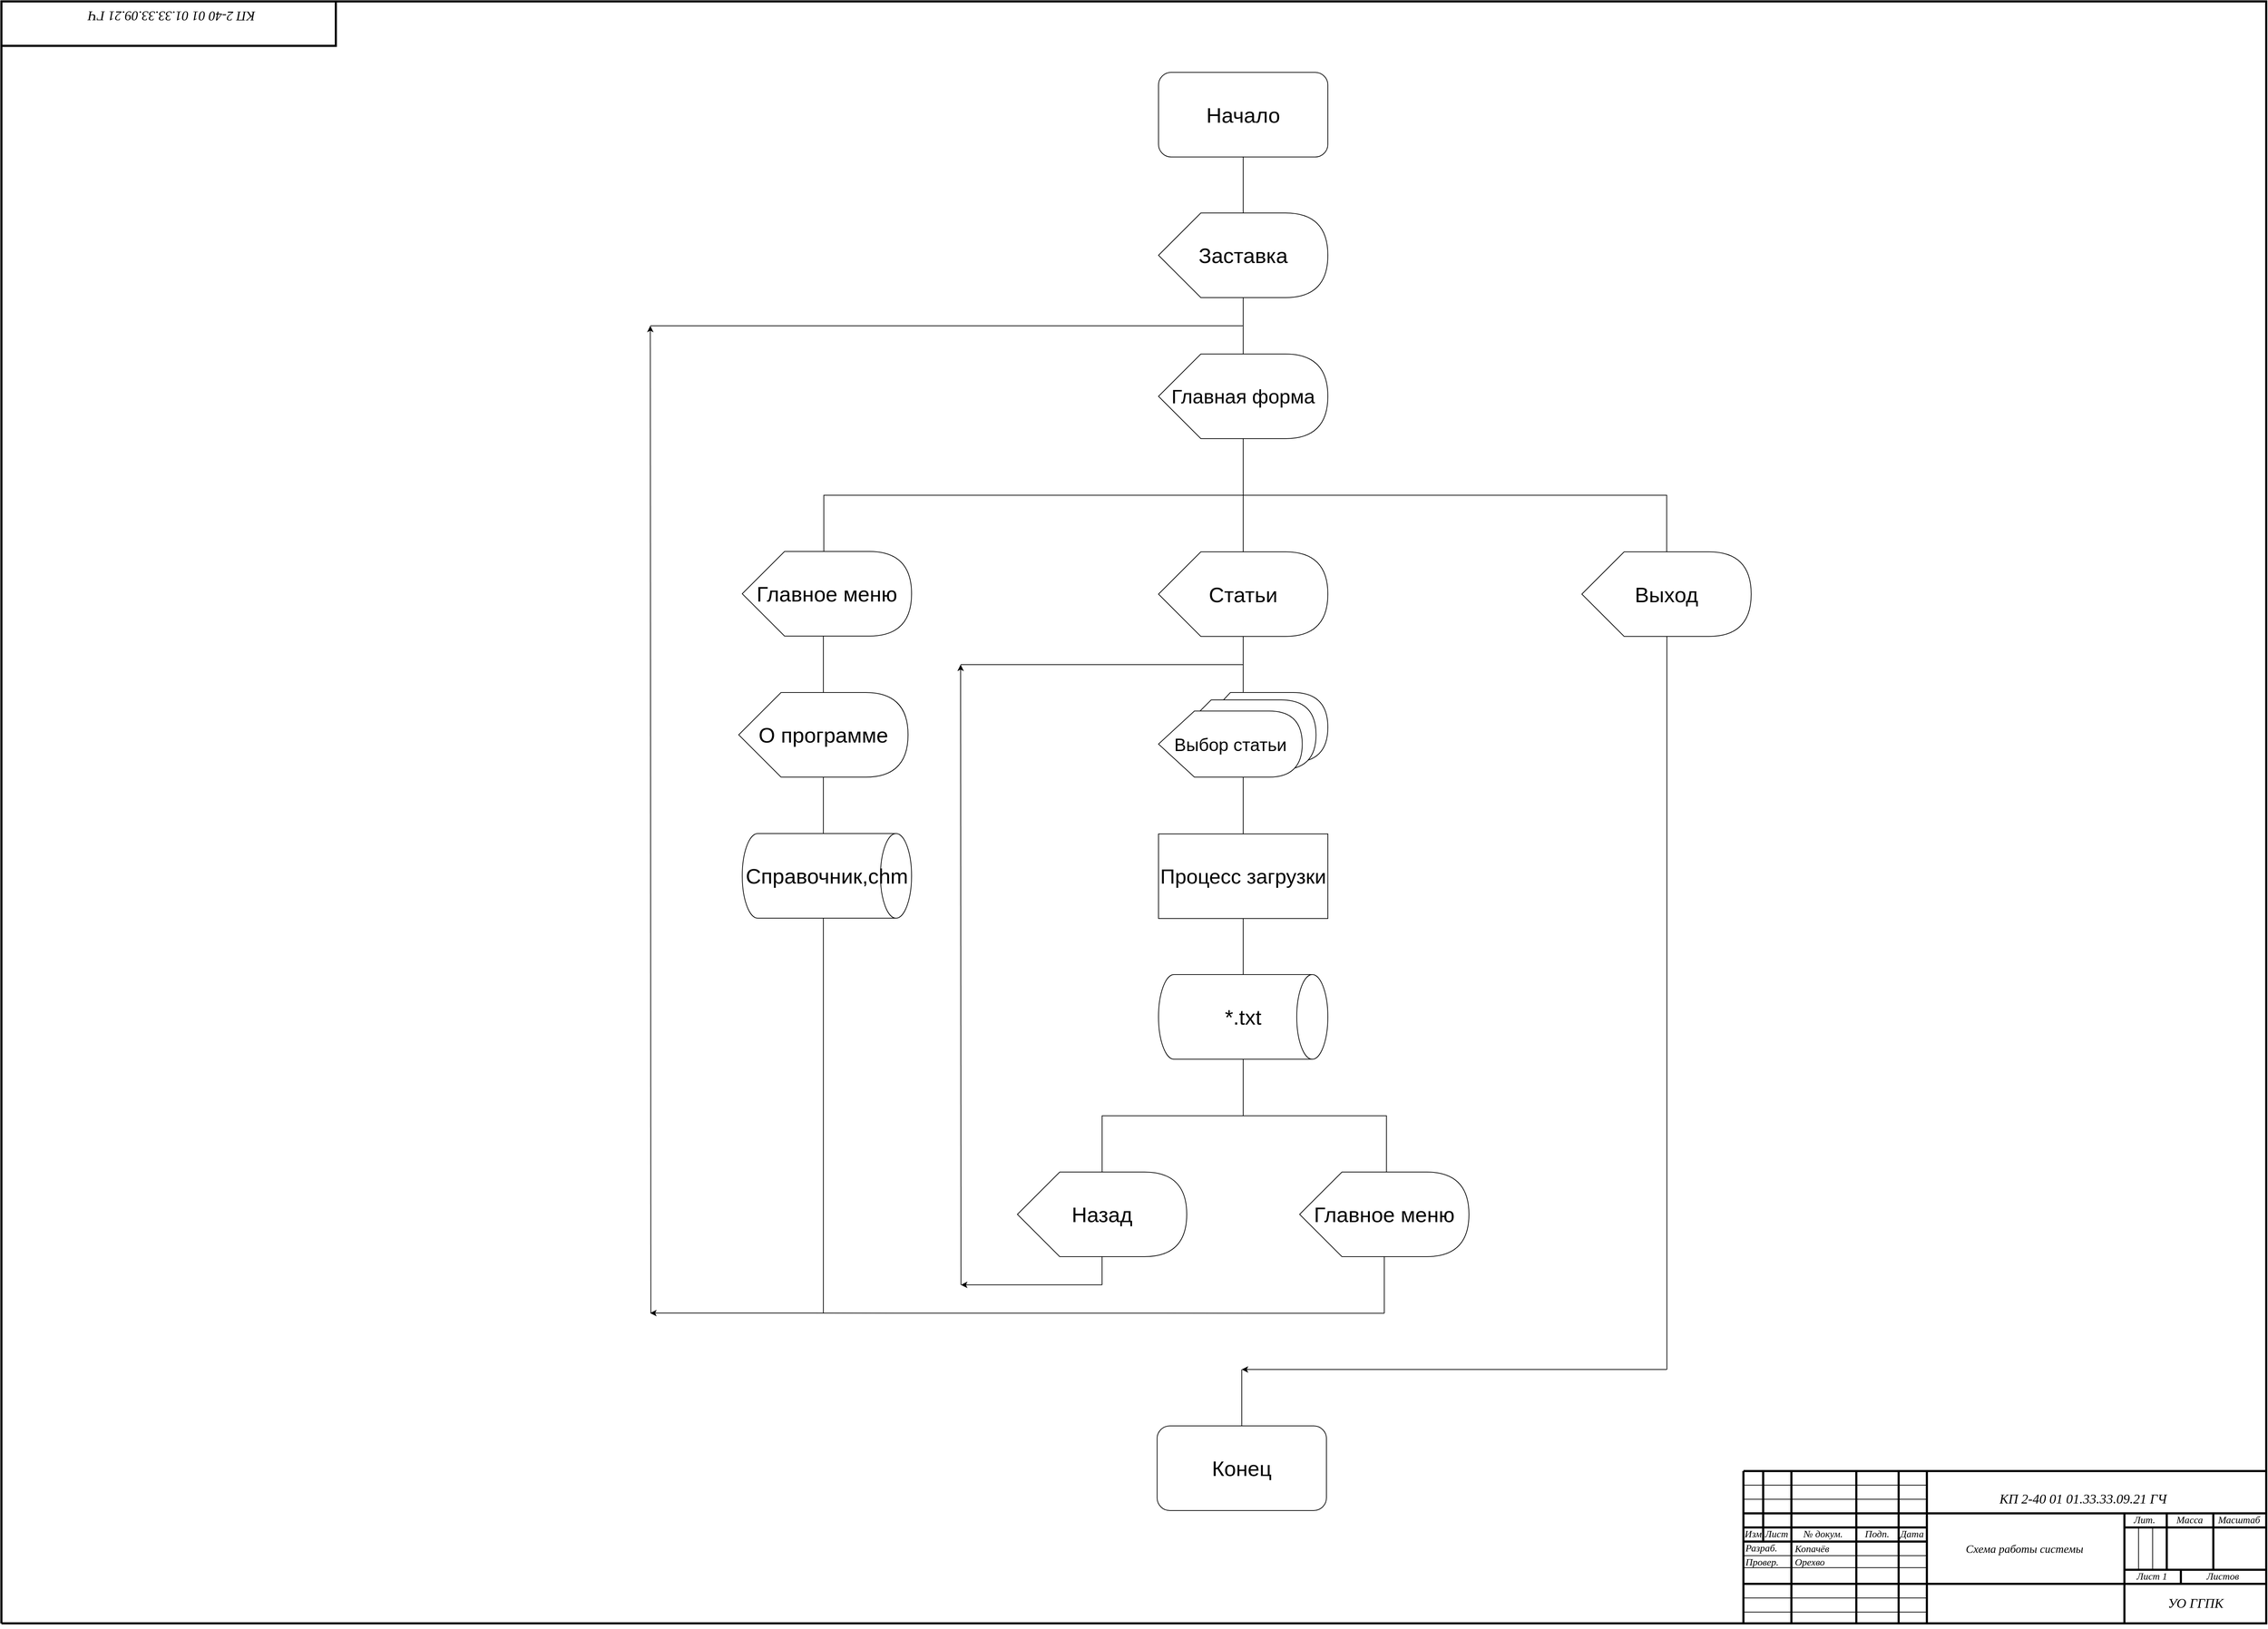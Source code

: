 <mxfile version="13.9.9" type="device"><diagram name="Страница-1" id="Страница-1"><mxGraphModel dx="852" dy="504" grid="1" gridSize="10" guides="1" tooltips="1" connect="1" arrows="1" fold="1" page="1" pageScale="1" pageWidth="3300" pageHeight="2339" background="none" math="0" shadow="0"><root><mxCell id="0"/><mxCell id="1" value="Блок-схема" parent="0"/><mxCell id="UHksRVY5pldGZkCv7ejv-3" value="" style="verticalAlign=middle;align=center;vsdxID=1;fillColor=none;gradientColor=none;shape=stencil(nZBLDoAgDERP0z3SIyjew0SURgSD+Lu9kMZoXLhwN9O+tukAlrNpJg1SzDH4QW/URgNYgZTkjA4UkwJUgGXng+6DX1zLfmoymdXo17xh5zmRJ6Q42BWCfc2oJfdAr+Yv+AP9Cb7OJ3H/2JG1HNGz/84klThPVCc=);strokeColor=#000000;strokeWidth=3;labelBackgroundColor=none;rounded=0;html=1;whiteSpace=wrap;" parent="1" vertex="1"><mxGeometry x="80" y="20" width="3210" height="2300" as="geometry"/></mxCell><mxCell id="TdALZKJayxv5P9n3ruld-254" style="vsdxID=81;edgeStyle=none;startArrow=none;endArrow=none;startSize=5;endSize=5;strokeColor=#000000;spacingTop=0;spacingBottom=0;spacingLeft=0;spacingRight=0;verticalAlign=middle;html=1;labelBackgroundColor=#ffffff;rounded=1;exitX=0.52;exitY=0;exitDx=0;exitDy=0;exitPerimeter=0;entryX=0.575;entryY=1;entryDx=0;entryDy=0;entryPerimeter=0;" parent="1" edge="1"><mxGeometry relative="1" as="geometry"><mxPoint x="-1" y="116" as="offset"/><Array as="points"/><mxPoint x="2551" y="1130" as="targetPoint"/></mxGeometry></mxCell><mxCell id="nMXjOoy7clYa7q8E7ANl-148" style="vsdxID=47;fillColor=none;gradientColor=none;shape=stencil(nZBLDoAgDERP0z3SIyjew0SURgSD+Lu9kMZoXLhwN9O+tukAlrNpJg1SzDH4QW/URgNYgZTkjA4UkwJUgGXng+6DX1zLfmoymdXo17xh5zmRJ6Q42BWCfc2oJfdAr+Yv+AP9Cb7OJ3H/2JG1HNGz/84klThPVCc=);strokeColor=none;labelBackgroundColor=none;rounded=0;html=1;whiteSpace=wrap;" parent="1" vertex="1"><mxGeometry x="80" y="20" width="482.6" height="63" as="geometry"/></mxCell><mxCell id="nMXjOoy7clYa7q8E7ANl-150" value="" style="verticalAlign=middle;align=center;vsdxID=42;fillColor=none;gradientColor=none;shape=stencil(nZBLDoAgDERP0z3SIyjew0SURgSD+Lu9kMZoXLhwN9O+tukAlrNpJg1SzDH4QW/URgNYgZTkjA4UkwJUgGXng+6DX1zLfmoymdXo17xh5zmRJ6Q42BWCfc2oJfdAr+Yv+AP9Cb7OJ3H/2JG1HNGz/84klThPVCc=);strokeColor=#000000;strokeWidth=3;spacingTop=-1;spacingBottom=-1;spacingLeft=-1;spacingRight=-1;labelBackgroundColor=none;rounded=0;html=1;whiteSpace=wrap;" parent="nMXjOoy7clYa7q8E7ANl-148" vertex="1"><mxGeometry width="474" height="63" as="geometry"/></mxCell><mxCell id="nMXjOoy7clYa7q8E7ANl-149" value="&lt;p style=&quot;margin-left: 0 ; margin-right: 0 ; margin-top: 17px ; margin-bottom: 0px ; text-indent: 0 ; direction: ltr&quot;&gt;&lt;font style=&quot;font-size: 19px ; font-family: &amp;#34;isocpeur&amp;#34; ; color: #000000 ; direction: ltr ; letter-spacing: 0px ; line-height: 120% ; opacity: 1&quot;&gt;&lt;i&gt;КП 2-40 01 01&lt;/i&gt;&lt;/font&gt;&lt;font style=&quot;font-size: 19px ; font-family: &amp;#34;isocpeur&amp;#34; ; color: #000000 ; direction: ltr ; letter-spacing: 0px ; line-height: 120% ; opacity: 1&quot;&gt;&lt;i&gt;.33&lt;/i&gt;&lt;/font&gt;&lt;font style=&quot;font-size: 19px ; font-family: &amp;#34;isocpeur&amp;#34; ; color: #000000 ; direction: ltr ; letter-spacing: 0px ; line-height: 120% ; opacity: 1&quot;&gt;&lt;i&gt;.33&lt;/i&gt;&lt;/font&gt;&lt;font style=&quot;font-size: 19px ; font-family: &amp;#34;isocpeur&amp;#34; ; color: #000000 ; direction: ltr ; letter-spacing: 0px ; line-height: 120% ; opacity: 1&quot;&gt;&lt;i&gt;.&lt;/i&gt;&lt;/font&gt;&lt;font style=&quot;font-size: 19px ; font-family: &amp;#34;isocpeur&amp;#34; ; color: #000000 ; direction: ltr ; letter-spacing: 0px ; line-height: 120% ; opacity: 1&quot;&gt;&lt;i&gt;09&lt;/i&gt;&lt;/font&gt;&lt;font style=&quot;font-size: 19px ; font-family: &amp;#34;isocpeur&amp;#34; ; direction: ltr ; letter-spacing: 0px ; line-height: 120% ; opacity: 1&quot;&gt;&lt;i&gt;.21&lt;/i&gt;&lt;/font&gt;&lt;font style=&quot;font-size: 19px ; font-family: &amp;#34;isocpeur&amp;#34; ; direction: ltr ; letter-spacing: 0px ; line-height: 120% ; opacity: 1&quot;&gt;&lt;i&gt; ГЧ&lt;/i&gt;&lt;/font&gt;&lt;/p&gt;" style="text;vsdxID=47;fillColor=none;gradientColor=none;strokeColor=none;labelBackgroundColor=none;rounded=0;html=1;whiteSpace=wrap;verticalAlign=middle;align=center;rotation=180.09;;html=1;" parent="nMXjOoy7clYa7q8E7ANl-148" vertex="1"><mxGeometry y="-0.32" width="482.6" height="60" as="geometry"/></mxCell><mxCell id="nMXjOoy7clYa7q8E7ANl-151" style="vsdxID=2;edgeStyle=none;startArrow=none;endArrow=none;startSize=5;endSize=5;strokeWidth=3;strokeColor=#000000;spacingTop=0;spacingBottom=0;spacingLeft=0;spacingRight=0;verticalAlign=middle;html=1;labelBackgroundColor=none;rounded=0;" parent="1" edge="1"><mxGeometry relative="1" as="geometry"><Array as="points"/><mxPoint x="2549" y="2320" as="sourcePoint"/><mxPoint x="2549" y="2104" as="targetPoint"/></mxGeometry></mxCell><mxCell id="nMXjOoy7clYa7q8E7ANl-152" style="vsdxID=3;edgeStyle=none;startArrow=none;endArrow=none;startSize=5;endSize=5;strokeWidth=3;strokeColor=#000000;spacingTop=0;spacingBottom=0;spacingLeft=0;spacingRight=0;verticalAlign=middle;html=1;labelBackgroundColor=none;rounded=0;" parent="1" edge="1"><mxGeometry relative="1" as="geometry"><mxPoint as="offset"/><Array as="points"/><mxPoint x="2549" y="2104" as="sourcePoint"/><mxPoint x="3289" y="2104" as="targetPoint"/></mxGeometry></mxCell><mxCell id="nMXjOoy7clYa7q8E7ANl-153" style="vsdxID=4;edgeStyle=none;startArrow=none;endArrow=none;startSize=5;endSize=5;strokeWidth=3;strokeColor=#000000;spacingTop=0;spacingBottom=0;spacingLeft=0;spacingRight=0;verticalAlign=middle;html=1;labelBackgroundColor=none;rounded=0;" parent="1" edge="1"><mxGeometry relative="1" as="geometry"><mxPoint as="offset"/><Array as="points"/><mxPoint x="2549" y="2164" as="sourcePoint"/><mxPoint x="3289" y="2164" as="targetPoint"/></mxGeometry></mxCell><mxCell id="nMXjOoy7clYa7q8E7ANl-154" value="" style="vsdxID=5;edgeStyle=none;startArrow=none;endArrow=none;startSize=5;endSize=5;strokeWidth=3;strokeColor=#000000;spacingTop=0;spacingBottom=0;spacingLeft=0;spacingRight=0;verticalAlign=middle;html=1;labelBackgroundColor=none;rounded=0;align=center;" parent="1" edge="1"><mxGeometry relative="1" as="geometry"><mxPoint as="offset"/><Array as="points"/><mxPoint x="2549" y="2264" as="sourcePoint"/><mxPoint x="3289" y="2264" as="targetPoint"/></mxGeometry></mxCell><mxCell id="nMXjOoy7clYa7q8E7ANl-155" style="vsdxID=6;edgeStyle=none;startArrow=none;endArrow=none;startSize=5;endSize=5;strokeWidth=3;strokeColor=#000000;spacingTop=0;spacingBottom=0;spacingLeft=0;spacingRight=0;verticalAlign=middle;html=1;labelBackgroundColor=none;rounded=0;" parent="1" edge="1"><mxGeometry relative="1" as="geometry"><Array as="points"/><mxPoint x="2617" y="2320" as="sourcePoint"/><mxPoint x="2617" y="2104" as="targetPoint"/></mxGeometry></mxCell><mxCell id="nMXjOoy7clYa7q8E7ANl-156" style="vsdxID=7;edgeStyle=none;startArrow=none;endArrow=none;startSize=5;endSize=5;strokeWidth=3;strokeColor=#000000;spacingTop=0;spacingBottom=0;spacingLeft=0;spacingRight=0;verticalAlign=middle;html=1;labelBackgroundColor=none;rounded=0;" parent="1" edge="1"><mxGeometry relative="1" as="geometry"><Array as="points"/><mxPoint x="2709" y="2320" as="sourcePoint"/><mxPoint x="2709" y="2104" as="targetPoint"/></mxGeometry></mxCell><mxCell id="nMXjOoy7clYa7q8E7ANl-157" style="vsdxID=8;edgeStyle=none;startArrow=none;endArrow=none;startSize=5;endSize=5;strokeWidth=3;strokeColor=#000000;spacingTop=0;spacingBottom=0;spacingLeft=0;spacingRight=0;verticalAlign=middle;html=1;labelBackgroundColor=none;rounded=0;" parent="1" edge="1"><mxGeometry relative="1" as="geometry"><Array as="points"/><mxPoint x="2769" y="2320" as="sourcePoint"/><mxPoint x="2769" y="2104" as="targetPoint"/></mxGeometry></mxCell><mxCell id="nMXjOoy7clYa7q8E7ANl-158" style="vsdxID=9;edgeStyle=none;startArrow=none;endArrow=none;startSize=5;endSize=5;strokeWidth=3;strokeColor=#000000;spacingTop=0;spacingBottom=0;spacingLeft=0;spacingRight=0;verticalAlign=middle;html=1;labelBackgroundColor=none;rounded=0;" parent="1" edge="1"><mxGeometry relative="1" as="geometry"><Array as="points"/><mxPoint x="2809" y="2320" as="sourcePoint"/><mxPoint x="2809" y="2104" as="targetPoint"/></mxGeometry></mxCell><mxCell id="nMXjOoy7clYa7q8E7ANl-159" style="vsdxID=10;edgeStyle=none;startArrow=none;endArrow=none;startSize=5;endSize=5;strokeWidth=3;strokeColor=#000000;spacingTop=0;spacingBottom=0;spacingLeft=0;spacingRight=0;verticalAlign=middle;html=1;labelBackgroundColor=none;rounded=0;" parent="1" edge="1"><mxGeometry relative="1" as="geometry"><Array as="points"/><mxPoint x="3089" y="2320" as="sourcePoint"/><mxPoint x="3089" y="2164" as="targetPoint"/></mxGeometry></mxCell><mxCell id="nMXjOoy7clYa7q8E7ANl-160" style="vsdxID=11;edgeStyle=none;startArrow=none;endArrow=none;startSize=5;endSize=5;strokeColor=#000000;spacingTop=0;spacingBottom=0;spacingLeft=0;spacingRight=0;verticalAlign=middle;html=1;labelBackgroundColor=none;rounded=0;" parent="1" edge="1"><mxGeometry relative="1" as="geometry"><Array as="points"/><mxPoint x="2549" y="2304" as="sourcePoint"/><mxPoint x="2809" y="2304" as="targetPoint"/></mxGeometry></mxCell><mxCell id="nMXjOoy7clYa7q8E7ANl-161" style="vsdxID=12;edgeStyle=none;startArrow=none;endArrow=none;startSize=5;endSize=5;strokeColor=#000000;spacingTop=0;spacingBottom=0;spacingLeft=0;spacingRight=0;verticalAlign=middle;html=1;labelBackgroundColor=none;rounded=0;" parent="1" edge="1"><mxGeometry relative="1" as="geometry"><Array as="points"/><mxPoint x="2549" y="2284" as="sourcePoint"/><mxPoint x="2809" y="2284" as="targetPoint"/></mxGeometry></mxCell><mxCell id="nMXjOoy7clYa7q8E7ANl-162" style="vsdxID=13;edgeStyle=none;startArrow=none;endArrow=none;startSize=5;endSize=5;strokeColor=#000000;spacingTop=0;spacingBottom=0;spacingLeft=0;spacingRight=0;verticalAlign=middle;html=1;labelBackgroundColor=none;rounded=0;entryX=-0.001;entryY=0.789;entryDx=0;entryDy=0;entryPerimeter=0;" parent="1" target="nMXjOoy7clYa7q8E7ANl-197" edge="1"><mxGeometry relative="1" as="geometry"><Array as="points"/><mxPoint x="2550" y="2241" as="sourcePoint"/><mxPoint x="2814" y="2242" as="targetPoint"/></mxGeometry></mxCell><mxCell id="nMXjOoy7clYa7q8E7ANl-163" style="vsdxID=14;edgeStyle=none;startArrow=none;endArrow=none;startSize=5;endSize=5;strokeColor=#000000;spacingTop=0;spacingBottom=0;spacingLeft=0;spacingRight=0;verticalAlign=middle;html=1;labelBackgroundColor=none;rounded=0;" parent="1" edge="1"><mxGeometry relative="1" as="geometry"><Array as="points"/><mxPoint x="2549" y="2224" as="sourcePoint"/><mxPoint x="2809" y="2224" as="targetPoint"/></mxGeometry></mxCell><mxCell id="nMXjOoy7clYa7q8E7ANl-164" style="vsdxID=15;edgeStyle=none;startArrow=none;endArrow=none;startSize=5;endSize=5;strokeWidth=3;strokeColor=#000000;spacingTop=0;spacingBottom=0;spacingLeft=0;spacingRight=0;verticalAlign=middle;html=1;labelBackgroundColor=none;rounded=0;" parent="1" edge="1"><mxGeometry relative="1" as="geometry"><Array as="points"/><mxPoint x="2549" y="2204" as="sourcePoint"/><mxPoint x="2809" y="2204" as="targetPoint"/></mxGeometry></mxCell><mxCell id="nMXjOoy7clYa7q8E7ANl-165" style="vsdxID=16;edgeStyle=none;startArrow=none;endArrow=none;startSize=5;endSize=5;strokeWidth=3;strokeColor=#000000;spacingTop=0;spacingBottom=0;spacingLeft=0;spacingRight=0;verticalAlign=middle;html=1;labelBackgroundColor=none;rounded=0;" parent="1" edge="1"><mxGeometry relative="1" as="geometry"><Array as="points"/><mxPoint x="2549" y="2184" as="sourcePoint"/><mxPoint x="2809" y="2184" as="targetPoint"/></mxGeometry></mxCell><mxCell id="nMXjOoy7clYa7q8E7ANl-166" style="vsdxID=17;edgeStyle=none;startArrow=none;endArrow=none;startSize=5;endSize=5;strokeColor=#000000;spacingTop=0;spacingBottom=0;spacingLeft=0;spacingRight=0;verticalAlign=middle;html=1;labelBackgroundColor=none;rounded=0;" parent="1" edge="1"><mxGeometry relative="1" as="geometry"><Array as="points"/><mxPoint x="2549" y="2144" as="sourcePoint"/><mxPoint x="2809" y="2144" as="targetPoint"/></mxGeometry></mxCell><mxCell id="nMXjOoy7clYa7q8E7ANl-167" style="vsdxID=18;edgeStyle=none;startArrow=none;endArrow=none;startSize=5;endSize=5;strokeColor=#000000;spacingTop=0;spacingBottom=0;spacingLeft=0;spacingRight=0;verticalAlign=middle;html=1;labelBackgroundColor=none;rounded=0;" parent="1" edge="1"><mxGeometry relative="1" as="geometry"><Array as="points"/><mxPoint x="2549" y="2124" as="sourcePoint"/><mxPoint x="2809" y="2124" as="targetPoint"/></mxGeometry></mxCell><mxCell id="nMXjOoy7clYa7q8E7ANl-168" style="vsdxID=19;edgeStyle=none;startArrow=none;endArrow=none;startSize=5;endSize=5;strokeWidth=3;strokeColor=#000000;spacingTop=0;spacingBottom=0;spacingLeft=0;spacingRight=0;verticalAlign=middle;html=1;labelBackgroundColor=none;rounded=0;" parent="1" edge="1"><mxGeometry relative="1" as="geometry"><Array as="points"/><mxPoint x="2577" y="2104" as="sourcePoint"/><mxPoint x="2577" y="2204" as="targetPoint"/></mxGeometry></mxCell><mxCell id="nMXjOoy7clYa7q8E7ANl-169" style="vsdxID=20;edgeStyle=none;startArrow=none;endArrow=none;startSize=5;endSize=5;strokeWidth=3;strokeColor=#000000;spacingTop=0;spacingBottom=0;spacingLeft=0;spacingRight=0;verticalAlign=middle;html=1;labelBackgroundColor=none;rounded=0;" parent="1" edge="1"><mxGeometry relative="1" as="geometry"><mxPoint as="offset"/><Array as="points"/><mxPoint x="3089" y="2244" as="sourcePoint"/><mxPoint x="3289" y="2244" as="targetPoint"/></mxGeometry></mxCell><mxCell id="nMXjOoy7clYa7q8E7ANl-170" style="vsdxID=21;edgeStyle=none;startArrow=none;endArrow=none;startSize=5;endSize=5;strokeWidth=3;strokeColor=#000000;spacingTop=0;spacingBottom=0;spacingLeft=0;spacingRight=0;verticalAlign=middle;html=1;labelBackgroundColor=none;rounded=0;" parent="1" edge="1"><mxGeometry relative="1" as="geometry"><mxPoint as="offset"/><Array as="points"/><mxPoint x="3089" y="2184" as="sourcePoint"/><mxPoint x="3289" y="2184" as="targetPoint"/></mxGeometry></mxCell><mxCell id="nMXjOoy7clYa7q8E7ANl-171" style="vsdxID=22;edgeStyle=none;startArrow=none;endArrow=none;startSize=5;endSize=5;strokeColor=#000000;spacingTop=0;spacingBottom=0;spacingLeft=0;spacingRight=0;verticalAlign=middle;html=1;labelBackgroundColor=none;rounded=0;" parent="1" edge="1"><mxGeometry relative="1" as="geometry"><Array as="points"/><mxPoint x="3109" y="2184" as="sourcePoint"/><mxPoint x="3109" y="2244" as="targetPoint"/></mxGeometry></mxCell><mxCell id="nMXjOoy7clYa7q8E7ANl-172" style="vsdxID=23;edgeStyle=none;startArrow=none;endArrow=none;startSize=5;endSize=5;strokeColor=#000000;spacingTop=0;spacingBottom=0;spacingLeft=0;spacingRight=0;verticalAlign=middle;html=1;labelBackgroundColor=none;rounded=0;" parent="1" edge="1"><mxGeometry relative="1" as="geometry"><Array as="points"/><mxPoint x="3129" y="2184" as="sourcePoint"/><mxPoint x="3129" y="2244" as="targetPoint"/></mxGeometry></mxCell><mxCell id="nMXjOoy7clYa7q8E7ANl-173" style="vsdxID=24;edgeStyle=none;startArrow=none;endArrow=none;startSize=5;endSize=5;strokeWidth=3;strokeColor=#000000;spacingTop=0;spacingBottom=0;spacingLeft=0;spacingRight=0;verticalAlign=middle;html=1;labelBackgroundColor=none;rounded=0;" parent="1" edge="1"><mxGeometry relative="1" as="geometry"><Array as="points"/><mxPoint x="3149" y="2164" as="sourcePoint"/><mxPoint x="3149" y="2244" as="targetPoint"/></mxGeometry></mxCell><mxCell id="nMXjOoy7clYa7q8E7ANl-174" style="vsdxID=25;edgeStyle=none;startArrow=none;endArrow=none;startSize=5;endSize=5;strokeWidth=3;strokeColor=#000000;spacingTop=0;spacingBottom=0;spacingLeft=0;spacingRight=0;verticalAlign=middle;html=1;labelBackgroundColor=none;rounded=0;" parent="1" edge="1"><mxGeometry relative="1" as="geometry"><Array as="points"/><mxPoint x="3215" y="2164" as="sourcePoint"/><mxPoint x="3215" y="2244" as="targetPoint"/></mxGeometry></mxCell><mxCell id="nMXjOoy7clYa7q8E7ANl-175" style="vsdxID=26;edgeStyle=none;startArrow=none;endArrow=none;startSize=5;endSize=5;strokeWidth=3;strokeColor=#000000;spacingTop=0;spacingBottom=0;spacingLeft=0;spacingRight=0;verticalAlign=middle;html=1;labelBackgroundColor=none;rounded=0;" parent="1" edge="1"><mxGeometry relative="1" as="geometry"><Array as="points"/><mxPoint x="3169" y="2244" as="sourcePoint"/><mxPoint x="3169" y="2264" as="targetPoint"/></mxGeometry></mxCell><mxCell id="nMXjOoy7clYa7q8E7ANl-176" value="&lt;p style=&quot;margin-left: 0 ; margin-right: 0 ; margin-top: 0px ; margin-bottom: 0px ; text-indent: 0 ; direction: ltr&quot;&gt;&lt;font style=&quot;font-size: 14px ; font-family: &amp;#34;isocpeur&amp;#34; ; color: #000000 ; direction: ltr ; letter-spacing: 0px ; line-height: 120% ; opacity: 1&quot;&gt;&lt;i&gt;&lt;br&gt;&lt;/i&gt;&lt;/font&gt;&lt;/p&gt;" style="verticalAlign=middle;align=left;vsdxID=27;fillColor=none;gradientColor=none;strokeColor=none;labelBackgroundColor=none;rounded=0;html=1;whiteSpace=wrap;" parent="1" vertex="1"><mxGeometry x="2546" y="2285" width="79" height="19" as="geometry"/></mxCell><mxCell id="nMXjOoy7clYa7q8E7ANl-177" value="&lt;p style=&quot;margin-left: 0 ; margin-right: 0 ; margin-top: 0px ; margin-bottom: 0px ; text-indent: 0 ; direction: ltr&quot;&gt;&lt;font style=&quot;font-size: 14px ; font-family: &amp;#34;isocpeur&amp;#34; ; color: #000000 ; direction: ltr ; letter-spacing: 0px ; line-height: 120% ; opacity: 1&quot;&gt;&lt;i&gt;&lt;br&gt;&lt;/i&gt;&lt;/font&gt;&lt;/p&gt;" style="verticalAlign=middle;align=left;vsdxID=28;fillColor=none;gradientColor=none;strokeColor=none;labelBackgroundColor=none;rounded=0;html=1;whiteSpace=wrap;" parent="1" vertex="1"><mxGeometry x="2546" y="2304" width="65" height="19" as="geometry"/></mxCell><mxCell id="nMXjOoy7clYa7q8E7ANl-178" value="&lt;p style=&quot;margin-left: 0 ; margin-right: 0 ; margin-top: 0px ; margin-bottom: 0px ; text-indent: 0 ; direction: ltr&quot;&gt;&lt;font style=&quot;font-size: 14px ; font-family: &amp;#34;isocpeur&amp;#34; ; color: #000000 ; direction: ltr ; letter-spacing: 0px ; line-height: 120% ; opacity: 1&quot;&gt;&lt;i&gt;&lt;br&gt;&lt;/i&gt;&lt;/font&gt;&lt;/p&gt;" style="verticalAlign=middle;align=left;vsdxID=29;fillColor=none;gradientColor=none;strokeColor=none;labelBackgroundColor=none;rounded=0;html=1;whiteSpace=wrap;" parent="1" vertex="1"><mxGeometry x="2545" y="2243" width="76" height="18" as="geometry"/></mxCell><mxCell id="nMXjOoy7clYa7q8E7ANl-179" value="&lt;p style=&quot;align:left;margin-left:0;margin-right:0;margin-top:0px;margin-bottom:0px;text-indent:0;valign:middle;direction:ltr;&quot;&gt;&lt;font style=&quot;font-size:14px;font-family:ISOCPEUR;color:#000000;direction:ltr;letter-spacing:0px;line-height:120%;opacity:1&quot;&gt;&lt;i&gt;Провер.&lt;br/&gt;&lt;/i&gt;&lt;/font&gt;&lt;/p&gt;" style="verticalAlign=middle;align=left;vsdxID=30;fillColor=none;gradientColor=none;strokeColor=none;labelBackgroundColor=none;rounded=0;html=1;whiteSpace=wrap;" parent="1" vertex="1"><mxGeometry x="2550" y="2224" width="69" height="19" as="geometry"/></mxCell><mxCell id="nMXjOoy7clYa7q8E7ANl-180" value="&lt;p style=&quot;align:left;margin-left:0;margin-right:0;margin-top:0px;margin-bottom:0px;text-indent:0;valign:middle;direction:ltr;&quot;&gt;&lt;font style=&quot;font-size:14px;font-family:ISOCPEUR;color:#000000;direction:ltr;letter-spacing:0px;line-height:120%;opacity:1&quot;&gt;&lt;i&gt;Разраб.&lt;br/&gt;&lt;/i&gt;&lt;/font&gt;&lt;/p&gt;" style="verticalAlign=middle;align=left;vsdxID=31;fillColor=none;gradientColor=none;strokeColor=none;labelBackgroundColor=none;rounded=0;html=1;whiteSpace=wrap;" parent="1" vertex="1"><mxGeometry x="2550" y="2205" width="69" height="17" as="geometry"/></mxCell><mxCell id="nMXjOoy7clYa7q8E7ANl-181" value="&lt;p style=&quot;align:center;margin-left:0;margin-right:0;margin-top:0px;margin-bottom:0px;text-indent:0;valign:middle;direction:ltr;&quot;&gt;&lt;font style=&quot;font-size:14px;font-family:ISOCPEUR;color:#000000;direction:ltr;letter-spacing:0px;line-height:120%;opacity:1&quot;&gt;&lt;i&gt;Изм&lt;br/&gt;&lt;/i&gt;&lt;/font&gt;&lt;/p&gt;" style="verticalAlign=middle;align=center;vsdxID=32;fillColor=none;gradientColor=none;strokeColor=none;labelBackgroundColor=none;rounded=0;html=1;whiteSpace=wrap;" parent="1" vertex="1"><mxGeometry x="2545" y="2185" width="36" height="17" as="geometry"/></mxCell><mxCell id="nMXjOoy7clYa7q8E7ANl-182" value="&lt;p style=&quot;align:center;margin-left:0;margin-right:0;margin-top:0px;margin-bottom:0px;text-indent:0;valign:middle;direction:ltr;&quot;&gt;&lt;font style=&quot;font-size:14px;font-family:ISOCPEUR;color:#000000;direction:ltr;letter-spacing:0px;line-height:120%;opacity:1&quot;&gt;&lt;i&gt;Лист&lt;br/&gt;&lt;/i&gt;&lt;/font&gt;&lt;/p&gt;" style="verticalAlign=middle;align=center;vsdxID=33;fillColor=none;gradientColor=none;strokeColor=none;labelBackgroundColor=none;rounded=0;html=1;whiteSpace=wrap;" parent="1" vertex="1"><mxGeometry x="2575" y="2185" width="42" height="17" as="geometry"/></mxCell><mxCell id="nMXjOoy7clYa7q8E7ANl-183" value="&lt;p style=&quot;align:center;margin-left:0;margin-right:0;margin-top:0px;margin-bottom:0px;text-indent:0;valign:middle;direction:ltr;&quot;&gt;&lt;font style=&quot;font-size:14px;font-family:ISOCPEUR;color:#000000;direction:ltr;letter-spacing:0px;line-height:120%;opacity:1&quot;&gt;&lt;i&gt;№ докум.&lt;br/&gt;&lt;/i&gt;&lt;/font&gt;&lt;/p&gt;" style="verticalAlign=middle;align=center;vsdxID=34;fillColor=none;gradientColor=none;strokeColor=none;labelBackgroundColor=none;rounded=0;html=1;whiteSpace=wrap;" parent="1" vertex="1"><mxGeometry x="2618" y="2185" width="88" height="17" as="geometry"/></mxCell><mxCell id="nMXjOoy7clYa7q8E7ANl-184" value="&lt;p style=&quot;align:center;margin-left:0;margin-right:0;margin-top:0px;margin-bottom:0px;text-indent:0;valign:middle;direction:ltr;&quot;&gt;&lt;font style=&quot;font-size:14px;font-family:ISOCPEUR;color:#000000;direction:ltr;letter-spacing:0px;line-height:120%;opacity:1&quot;&gt;&lt;i&gt;Подп.&lt;br/&gt;&lt;/i&gt;&lt;/font&gt;&lt;/p&gt;" style="verticalAlign=middle;align=center;vsdxID=35;fillColor=none;gradientColor=none;strokeColor=none;labelBackgroundColor=none;rounded=0;html=1;whiteSpace=wrap;" parent="1" vertex="1"><mxGeometry x="2710" y="2185" width="57" height="17" as="geometry"/></mxCell><mxCell id="nMXjOoy7clYa7q8E7ANl-185" value="&lt;p style=&quot;align:center;margin-left:0;margin-right:0;margin-top:0px;margin-bottom:0px;text-indent:0;valign:middle;direction:ltr;&quot;&gt;&lt;font style=&quot;font-size:14px;font-family:ISOCPEUR;color:#000000;direction:ltr;letter-spacing:0px;line-height:120%;opacity:1&quot;&gt;&lt;i&gt;Дата&lt;br/&gt;&lt;/i&gt;&lt;/font&gt;&lt;/p&gt;" style="verticalAlign=middle;align=center;vsdxID=36;fillColor=none;gradientColor=none;strokeColor=none;labelBackgroundColor=none;rounded=0;html=1;whiteSpace=wrap;" parent="1" vertex="1"><mxGeometry x="2767" y="2185" width="42" height="17" as="geometry"/></mxCell><mxCell id="nMXjOoy7clYa7q8E7ANl-186" value="&lt;p style=&quot;align:center;margin-left:0;margin-right:0;margin-top:0px;margin-bottom:0px;text-indent:0;valign:middle;direction:ltr;&quot;&gt;&lt;font style=&quot;font-size:14px;font-family:ISOCPEUR;color:#000000;direction:ltr;letter-spacing:0px;line-height:120%;opacity:1&quot;&gt;&lt;i&gt;Лит.&lt;br/&gt;&lt;/i&gt;&lt;/font&gt;&lt;/p&gt;" style="verticalAlign=middle;align=center;vsdxID=37;fillColor=none;gradientColor=none;strokeColor=none;labelBackgroundColor=none;rounded=0;html=1;whiteSpace=wrap;" parent="1" vertex="1"><mxGeometry x="3089" y="2165" width="57" height="17" as="geometry"/></mxCell><mxCell id="nMXjOoy7clYa7q8E7ANl-187" value="&lt;p style=&quot;align:center;margin-left:0;margin-right:0;margin-top:0px;margin-bottom:0px;text-indent:0;valign:middle;direction:ltr;&quot;&gt;&lt;font style=&quot;font-size:14px;font-family:ISOCPEUR;color:#000000;direction:ltr;letter-spacing:0px;line-height:120%;opacity:1&quot;&gt;&lt;i&gt;Масса&lt;br/&gt;&lt;/i&gt;&lt;/font&gt;&lt;/p&gt;" style="verticalAlign=middle;align=center;vsdxID=38;fillColor=none;gradientColor=none;strokeColor=none;labelBackgroundColor=none;rounded=0;html=1;whiteSpace=wrap;" parent="1" vertex="1"><mxGeometry x="3150" y="2165" width="63" height="17" as="geometry"/></mxCell><mxCell id="nMXjOoy7clYa7q8E7ANl-188" value="&lt;p style=&quot;align:center;margin-left:0;margin-right:0;margin-top:0px;margin-bottom:0px;text-indent:0;valign:middle;direction:ltr;&quot;&gt;&lt;font style=&quot;font-size:14px;font-family:ISOCPEUR;color:#000000;direction:ltr;letter-spacing:0px;line-height:120%;opacity:1&quot;&gt;&lt;i&gt;Масштаб&lt;br/&gt;&lt;/i&gt;&lt;/font&gt;&lt;/p&gt;" style="verticalAlign=middle;align=center;vsdxID=39;fillColor=none;gradientColor=none;strokeColor=none;labelBackgroundColor=none;rounded=0;html=1;whiteSpace=wrap;" parent="1" vertex="1"><mxGeometry x="3216" y="2165" width="71" height="17" as="geometry"/></mxCell><mxCell id="nMXjOoy7clYa7q8E7ANl-189" value="&lt;p style=&quot;align:center;margin-left:0;margin-right:0;margin-top:0px;margin-bottom:0px;text-indent:0;valign:middle;direction:ltr;&quot;&gt;&lt;font style=&quot;font-size:14px;font-family:ISOCPEUR;color:#000000;direction:ltr;letter-spacing:0px;line-height:120%;opacity:1&quot;&gt;&lt;i&gt;Листов &lt;br/&gt;&lt;/i&gt;&lt;/font&gt;&lt;/p&gt;" style="verticalAlign=middle;align=center;vsdxID=40;fillColor=none;gradientColor=none;strokeColor=none;labelBackgroundColor=none;rounded=0;html=1;whiteSpace=wrap;" parent="1" vertex="1"><mxGeometry x="3170" y="2245" width="117" height="17" as="geometry"/></mxCell><mxCell id="nMXjOoy7clYa7q8E7ANl-190" value="&lt;p style=&quot;align:center;margin-left:0;margin-right:0;margin-top:0px;margin-bottom:0px;text-indent:0;valign:middle;direction:ltr;&quot;&gt;&lt;font style=&quot;font-size:14px;font-family:ISOCPEUR;color:#000000;direction:ltr;letter-spacing:0px;line-height:120%;opacity:1&quot;&gt;&lt;i&gt;Лист 1&lt;br/&gt;&lt;/i&gt;&lt;/font&gt;&lt;/p&gt;" style="verticalAlign=middle;align=center;vsdxID=41;fillColor=none;gradientColor=none;strokeColor=none;labelBackgroundColor=none;rounded=0;html=1;whiteSpace=wrap;" parent="1" vertex="1"><mxGeometry x="3090" y="2245" width="76" height="17" as="geometry"/></mxCell><mxCell id="nMXjOoy7clYa7q8E7ANl-191" value="&lt;p style=&quot;margin-left: 0 ; margin-right: 0 ; margin-top: 0px ; margin-bottom: 0px ; text-indent: 0 ; direction: ltr&quot;&gt;&lt;font face=&quot;isocpeur&quot;&gt;&lt;span style=&quot;font-size: 14px&quot;&gt;&lt;i&gt;Орехво&lt;/i&gt;&lt;/span&gt;&lt;/font&gt;&lt;/p&gt;" style="verticalAlign=middle;align=left;vsdxID=44;fillColor=none;gradientColor=none;shape=stencil(nZBLDoAgDERP0z3SIyjew0SURgSD+Lu9kMZoXLhwN9O+tukAlrNpJg1SzDH4QW/URgNYgZTkjA4UkwJUgGXng+6DX1zLfmoymdXo17xh5zmRJ6Q42BWCfc2oJfdAr+Yv+AP9Cb7OJ3H/2JG1HNGz/84klThPVCc=);strokeColor=none;labelBackgroundColor=none;rounded=0;html=1;whiteSpace=wrap;" parent="1" vertex="1"><mxGeometry x="2620" y="2220" width="138" height="28" as="geometry"/></mxCell><mxCell id="nMXjOoy7clYa7q8E7ANl-192" value="&lt;p style=&quot;margin-left: 0 ; margin-right: 0 ; margin-top: 0px ; margin-bottom: 0px ; text-indent: 0 ; direction: ltr&quot;&gt;&lt;font face=&quot;isocpeur&quot;&gt;&lt;span style=&quot;font-size: 14px&quot;&gt;&lt;i&gt;Копачёв&lt;/i&gt;&lt;/span&gt;&lt;/font&gt;&lt;/p&gt;" style="verticalAlign=middle;align=left;vsdxID=45;fillColor=none;gradientColor=none;shape=stencil(nZBLDoAgDERP0z3SIyjew0SURgSD+Lu9kMZoXLhwN9O+tukAlrNpJg1SzDH4QW/URgNYgZTkjA4UkwJUgGXng+6DX1zLfmoymdXo17xh5zmRJ6Q42BWCfc2oJfdAr+Yv+AP9Cb7OJ3H/2JG1HNGz/84klThPVCc=);strokeColor=none;labelBackgroundColor=none;rounded=0;html=1;whiteSpace=wrap;" parent="1" vertex="1"><mxGeometry x="2620" y="2201" width="86" height="28" as="geometry"/></mxCell><mxCell id="nMXjOoy7clYa7q8E7ANl-193" value="&lt;p style=&quot;margin-left: 0 ; margin-right: 0 ; margin-top: 17px ; margin-bottom: 0px ; text-indent: 0 ; direction: ltr&quot;&gt;&lt;font style=&quot;font-size: 19px ; font-family: &amp;#34;isocpeur&amp;#34; ; color: #000000 ; direction: ltr ; letter-spacing: 0px ; line-height: 120% ; opacity: 1&quot;&gt;&lt;i&gt;КП 2-40 01 01&lt;/i&gt;&lt;/font&gt;&lt;font style=&quot;font-size: 19px ; font-family: &amp;#34;isocpeur&amp;#34; ; color: #000000 ; direction: ltr ; letter-spacing: 0px ; line-height: 120% ; opacity: 1&quot;&gt;&lt;i&gt;.33&lt;/i&gt;&lt;/font&gt;&lt;font style=&quot;font-size: 19px ; font-family: &amp;#34;isocpeur&amp;#34; ; color: #000000 ; direction: ltr ; letter-spacing: 0px ; line-height: 120% ; opacity: 1&quot;&gt;&lt;i&gt;.33&lt;/i&gt;&lt;/font&gt;&lt;font style=&quot;font-size: 19px ; font-family: &amp;#34;isocpeur&amp;#34; ; color: #000000 ; direction: ltr ; letter-spacing: 0px ; line-height: 120% ; opacity: 1&quot;&gt;&lt;i&gt;.&lt;/i&gt;&lt;/font&gt;&lt;font style=&quot;font-size: 19px ; font-family: &amp;#34;isocpeur&amp;#34; ; color: #000000 ; direction: ltr ; letter-spacing: 0px ; line-height: 120% ; opacity: 1&quot;&gt;&lt;i&gt;09&lt;/i&gt;&lt;/font&gt;&lt;font style=&quot;font-size: 19px ; font-family: &amp;#34;isocpeur&amp;#34; ; color: #000000 ; direction: ltr ; letter-spacing: 0px ; line-height: 120% ; opacity: 1&quot;&gt;&lt;i&gt;.21&lt;/i&gt;&lt;/font&gt;&lt;font style=&quot;font-size: 19px ; font-family: &amp;#34;isocpeur&amp;#34; ; color: #000000 ; direction: ltr ; letter-spacing: 0px ; line-height: 120% ; opacity: 1&quot;&gt;&lt;i&gt; ГЧ&lt;br&gt;&lt;/i&gt;&lt;/font&gt;&lt;/p&gt;" style="verticalAlign=middle;align=center;vsdxID=46;fillColor=none;gradientColor=none;shape=stencil(nZBLDoAgDERP0z3SIyjew0SURgSD+Lu9kMZoXLhwN9O+tukAlrNpJg1SzDH4QW/URgNYgZTkjA4UkwJUgGXng+6DX1zLfmoymdXo17xh5zmRJ6Q42BWCfc2oJfdAr+Yv+AP9Cb7OJ3H/2JG1HNGz/84klThPVCc=);strokeColor=none;labelBackgroundColor=none;rounded=0;html=1;whiteSpace=wrap;" parent="1" vertex="1"><mxGeometry x="2853" y="2090" width="355" height="89" as="geometry"/></mxCell><mxCell id="nMXjOoy7clYa7q8E7ANl-194" value="&lt;p style=&quot;margin-left: 0 ; margin-right: 0 ; margin-top: 0px ; margin-bottom: 0px ; text-indent: 0 ; direction: ltr&quot;&gt;&lt;font style=&quot;font-size: 14px ; font-family: &amp;#34;isocpeur&amp;#34; ; color: #000000 ; direction: ltr ; letter-spacing: 0px ; line-height: 120% ; opacity: 1&quot;&gt;&lt;i&gt;&lt;br&gt;&lt;/i&gt;&lt;/font&gt;&lt;/p&gt;" style="verticalAlign=middle;align=left;vsdxID=79;fillColor=none;gradientColor=none;shape=stencil(nZBLDoAgDERP0z3SIyjew0SURgSD+Lu9kMZoXLhwN9O+tukAlrNpJg1SzDH4QW/URgNYgZTkjA4UkwJUgGXng+6DX1zLfmoymdXo17xh5zmRJ6Q42BWCfc2oJfdAr+Yv+AP9Cb7OJ3H/2JG1HNGz/84klThPVCc=);strokeColor=none;labelBackgroundColor=none;rounded=0;html=1;whiteSpace=wrap;" parent="1" vertex="1"><mxGeometry x="2615" y="2280" width="150" height="28" as="geometry"/></mxCell><mxCell id="nMXjOoy7clYa7q8E7ANl-195" value="&lt;p style=&quot;margin-left: 0 ; margin-right: 0 ; margin-top: 0px ; margin-bottom: 0px ; text-indent: 0 ; direction: ltr&quot;&gt;&lt;font style=&quot;font-size: 14px ; font-family: &amp;#34;isocpeur&amp;#34; ; color: #000000 ; direction: ltr ; letter-spacing: 0px ; line-height: 120% ; opacity: 1&quot;&gt;&lt;i&gt;&lt;br&gt;&lt;/i&gt;&lt;/font&gt;&lt;/p&gt;" style="verticalAlign=middle;align=left;vsdxID=81;fillColor=none;gradientColor=none;shape=stencil(nZBLDoAgDERP0z3SIyjew0SURgSD+Lu9kMZoXLhwN9O+tukAlrNpJg1SzDH4QW/URgNYgZTkjA4UkwJUgGXng+6DX1zLfmoymdXo17xh5zmRJ6Q42BWCfc2oJfdAr+Yv+AP9Cb7OJ3H/2JG1HNGz/84klThPVCc=);strokeColor=none;labelBackgroundColor=none;rounded=0;html=1;whiteSpace=wrap;" parent="1" vertex="1"><mxGeometry x="2614" y="2299" width="140" height="28" as="geometry"/></mxCell><mxCell id="nMXjOoy7clYa7q8E7ANl-196" value="&lt;p style=&quot;align:center;margin-left:0;margin-right:0;margin-top:0px;margin-bottom:0px;text-indent:0;valign:middle;direction:ltr;&quot;&gt;&lt;font style=&quot;font-size:19px;font-family:ISOCPEUR;color:#000000;direction:ltr;letter-spacing:0px;line-height:120%;opacity:1&quot;&gt;&lt;i&gt;УО ГГПК&lt;br/&gt;&lt;/i&gt;&lt;/font&gt;&lt;/p&gt;" style="verticalAlign=middle;align=center;vsdxID=48;fillColor=none;gradientColor=none;strokeColor=none;labelBackgroundColor=none;rounded=0;html=1;whiteSpace=wrap;" parent="1" vertex="1"><mxGeometry x="3090" y="2263" width="200" height="57" as="geometry"/></mxCell><mxCell id="nMXjOoy7clYa7q8E7ANl-197" value="&lt;font style=&quot;font-size: 16px ; font-family: &amp;#34;isocpeur&amp;#34; ; color: #000000 ; direction: ltr ; letter-spacing: 0px ; line-height: 120% ; opacity: 1&quot;&gt;&lt;i&gt;Схема работы системы&lt;br&gt;&lt;/i&gt;&lt;/font&gt;" style="verticalAlign=middle;align=center;vsdxID=43;fillColor=none;gradientColor=none;shape=stencil(nZBLDoAgDERP0z3SIyjew0SURgSD+Lu9kMZoXLhwN9O+tukAlrNpJg1SzDH4QW/URgNYgZTkjA4UkwJUgGXng+6DX1zLfmoymdXo17xh5zmRJ6Q42BWCfc2oJfdAr+Yv+AP9Cb7OJ3H/2JG1HNGz/84klThPVCc=);strokeColor=none;labelBackgroundColor=none;rounded=0;html=1;whiteSpace=wrap;" parent="1" vertex="1"><mxGeometry x="2808" y="2166" width="279" height="95" as="geometry"/></mxCell><mxCell id="YMhtZVxj9XafBdZtTqkN-33" value="&lt;font style=&quot;font-size: 30px&quot;&gt;Начало&lt;/font&gt;" style="rounded=1;whiteSpace=wrap;html=1;" parent="1" vertex="1"><mxGeometry x="1720" y="120.62" width="240" height="120" as="geometry"/></mxCell><mxCell id="YMhtZVxj9XafBdZtTqkN-34" value="" style="line;strokeWidth=1;direction=south;html=1;" parent="1" vertex="1"><mxGeometry x="1835" y="240" width="10" height="80" as="geometry"/></mxCell><mxCell id="YMhtZVxj9XafBdZtTqkN-35" value="&lt;font style=&quot;font-size: 28px&quot;&gt;Главная форма&lt;/font&gt;" style="shape=display;whiteSpace=wrap;html=1;" parent="1" vertex="1"><mxGeometry x="1720" y="520" width="240" height="120" as="geometry"/></mxCell><mxCell id="YMhtZVxj9XafBdZtTqkN-36" value="&lt;font style=&quot;font-size: 30px&quot;&gt;Заставка&lt;/font&gt;" style="shape=display;whiteSpace=wrap;html=1;fontSize=30;" parent="1" vertex="1"><mxGeometry x="1720" y="320" width="240" height="120" as="geometry"/></mxCell><mxCell id="YMhtZVxj9XafBdZtTqkN-37" value="" style="strokeWidth=1;html=1;shape=mxgraph.flowchart.annotation_1;align=left;pointerEvents=1;rotation=90;" parent="1" vertex="1"><mxGeometry x="1802.95" y="162.95" width="80" height="1194.62" as="geometry"/></mxCell><mxCell id="YMhtZVxj9XafBdZtTqkN-38" value="" style="line;strokeWidth=1;direction=south;html=1;" parent="1" vertex="1"><mxGeometry x="1835" y="440" width="10" height="80" as="geometry"/></mxCell><mxCell id="YMhtZVxj9XafBdZtTqkN-39" value="&lt;font style=&quot;font-size: 30px&quot;&gt;Главное меню&lt;/font&gt;" style="shape=display;whiteSpace=wrap;html=1;strokeWidth=1;" parent="1" vertex="1"><mxGeometry x="1130" y="800" width="240" height="120" as="geometry"/></mxCell><mxCell id="YMhtZVxj9XafBdZtTqkN-42" value="&lt;font style=&quot;font-size: 30px&quot;&gt;О программе&lt;/font&gt;" style="shape=display;whiteSpace=wrap;html=1;strokeWidth=1;" parent="1" vertex="1"><mxGeometry x="1125" y="1000" width="240" height="120" as="geometry"/></mxCell><mxCell id="YMhtZVxj9XafBdZtTqkN-43" value="&lt;font style=&quot;font-size: 30px&quot;&gt;Справочник,chm&lt;/font&gt;" style="strokeWidth=1;html=1;shape=mxgraph.flowchart.direct_data;whiteSpace=wrap;" parent="1" vertex="1"><mxGeometry x="1130" y="1200" width="240" height="120" as="geometry"/></mxCell><mxCell id="YMhtZVxj9XafBdZtTqkN-45" value="" style="line;strokeWidth=1;direction=north;html=1;" parent="1" vertex="1"><mxGeometry x="1835" y="720" width="10" height="80" as="geometry"/></mxCell><mxCell id="YMhtZVxj9XafBdZtTqkN-46" value="&lt;font style=&quot;font-size: 29px&quot;&gt;Процесс загрузки&lt;/font&gt;" style="rounded=0;whiteSpace=wrap;html=1;strokeWidth=1;" parent="1" vertex="1"><mxGeometry x="1720" y="1200.5" width="240" height="120" as="geometry"/></mxCell><mxCell id="YMhtZVxj9XafBdZtTqkN-48" value="&lt;font style=&quot;font-size: 30px&quot;&gt;*&lt;/font&gt;&lt;font style=&quot;font-size: 30px&quot;&gt;.&lt;/font&gt;&lt;font style=&quot;font-size: 30px&quot;&gt;t&lt;/font&gt;&lt;font style=&quot;font-size: 30px&quot;&gt;x&lt;/font&gt;&lt;font style=&quot;font-size: 30px&quot;&gt;t&lt;/font&gt;" style="strokeWidth=1;html=1;shape=mxgraph.flowchart.direct_data;whiteSpace=wrap;" parent="1" vertex="1"><mxGeometry x="1720" y="1400" width="240" height="120" as="geometry"/></mxCell><mxCell id="YMhtZVxj9XafBdZtTqkN-50" value="&lt;font style=&quot;font-size: 30px&quot;&gt;Конец&lt;/font&gt;" style="rounded=1;whiteSpace=wrap;html=1;strokeWidth=1;" parent="1" vertex="1"><mxGeometry x="1718" y="2040" width="240" height="120" as="geometry"/></mxCell><mxCell id="YMhtZVxj9XafBdZtTqkN-51" value="" style="line;strokeWidth=1;direction=south;html=1;" parent="1" vertex="1"><mxGeometry x="2435" y="920" width="11" height="1040" as="geometry"/></mxCell><mxCell id="YMhtZVxj9XafBdZtTqkN-60" value="" style="group" parent="1" vertex="1" connectable="0"><mxGeometry x="1650" y="1050" width="100" height="50" as="geometry"/></mxCell><mxCell id="YMhtZVxj9XafBdZtTqkN-76" value="" style="group" parent="YMhtZVxj9XafBdZtTqkN-60" vertex="1" connectable="0"><mxGeometry x="70" y="-50" width="240" height="120" as="geometry"/></mxCell><mxCell id="YMhtZVxj9XafBdZtTqkN-61" value="" style="shape=display;whiteSpace=wrap;html=1;strokeWidth=1;" parent="YMhtZVxj9XafBdZtTqkN-76" vertex="1"><mxGeometry x="55.814" width="184.186" height="99" as="geometry"/></mxCell><mxCell id="YMhtZVxj9XafBdZtTqkN-62" value="" style="shape=display;whiteSpace=wrap;html=1;strokeWidth=1;" parent="YMhtZVxj9XafBdZtTqkN-76" vertex="1"><mxGeometry x="25.116" y="10.5" width="198.14" height="99" as="geometry"/></mxCell><mxCell id="YMhtZVxj9XafBdZtTqkN-63" value="&lt;font style=&quot;font-size: 25px&quot;&gt;Выбор статьи&lt;/font&gt;" style="shape=display;whiteSpace=wrap;html=1;strokeWidth=1;" parent="YMhtZVxj9XafBdZtTqkN-76" vertex="1"><mxGeometry y="26.25" width="203.721" height="93.75" as="geometry"/></mxCell><mxCell id="YMhtZVxj9XafBdZtTqkN-70" value="" style="line;strokeWidth=1;direction=north;html=1;" parent="1" vertex="1"><mxGeometry x="1835" y="640" width="10" height="80" as="geometry"/></mxCell><mxCell id="YMhtZVxj9XafBdZtTqkN-71" value="&lt;font style=&quot;font-size: 30px&quot;&gt;Выход&lt;/font&gt;" style="shape=display;whiteSpace=wrap;html=1;strokeWidth=1;" parent="1" vertex="1"><mxGeometry x="2320" y="800.5" width="240" height="120" as="geometry"/></mxCell><mxCell id="YMhtZVxj9XafBdZtTqkN-77" value="" style="line;strokeWidth=1;direction=north;html=1;" parent="1" vertex="1"><mxGeometry x="1835" y="919.38" width="10" height="80" as="geometry"/></mxCell><mxCell id="YMhtZVxj9XafBdZtTqkN-78" value="" style="line;strokeWidth=1;direction=north;html=1;" parent="1" vertex="1"><mxGeometry x="1835" y="1120" width="10" height="80" as="geometry"/></mxCell><mxCell id="YMhtZVxj9XafBdZtTqkN-79" value="" style="line;strokeWidth=1;direction=north;html=1;" parent="1" vertex="1"><mxGeometry x="1240" y="1120.5" width="10" height="80" as="geometry"/></mxCell><mxCell id="YMhtZVxj9XafBdZtTqkN-80" value="" style="line;strokeWidth=1;direction=north;html=1;" parent="1" vertex="1"><mxGeometry x="1240" y="920.5" width="10" height="80" as="geometry"/></mxCell><mxCell id="YMhtZVxj9XafBdZtTqkN-81" value="" style="line;strokeWidth=1;direction=north;html=1;" parent="1" vertex="1"><mxGeometry x="1835" y="1320" width="10" height="80" as="geometry"/></mxCell><mxCell id="YMhtZVxj9XafBdZtTqkN-82" value="" style="line;strokeWidth=1;direction=north;html=1;" parent="1" vertex="1"><mxGeometry x="1835" y="1520" width="10" height="80" as="geometry"/></mxCell><mxCell id="YMhtZVxj9XafBdZtTqkN-86" value="" style="line;strokeWidth=1;direction=south;html=1;rotation=90;" parent="1" vertex="1"><mxGeometry x="1409.53" y="60.15" width="20" height="839.69" as="geometry"/></mxCell><mxCell id="YMhtZVxj9XafBdZtTqkN-88" value="" style="line;strokeWidth=1;direction=north;html=1;" parent="1" vertex="1"><mxGeometry x="1835" y="1960" width="6" height="80" as="geometry"/></mxCell><mxCell id="okkw8_18B4ROzvIvHJM7-6" value="" style="strokeWidth=1;html=1;shape=mxgraph.flowchart.annotation_1;align=left;pointerEvents=1;rotation=90;" vertex="1" parent="1"><mxGeometry x="1801.07" y="1439.19" width="81" height="403" as="geometry"/></mxCell><mxCell id="okkw8_18B4ROzvIvHJM7-7" value="&lt;span style=&quot;font-size: 30px&quot;&gt;Главное меню&lt;/span&gt;" style="shape=display;whiteSpace=wrap;html=1;strokeWidth=1;" vertex="1" parent="1"><mxGeometry x="1920" y="1680" width="240" height="120" as="geometry"/></mxCell><mxCell id="okkw8_18B4ROzvIvHJM7-13" value="&lt;span style=&quot;font-size: 30px&quot;&gt;Назад&lt;/span&gt;" style="shape=display;whiteSpace=wrap;html=1;strokeWidth=1;" vertex="1" parent="1"><mxGeometry x="1520" y="1680" width="240" height="120" as="geometry"/></mxCell><mxCell id="okkw8_18B4ROzvIvHJM7-14" value="" style="line;strokeWidth=1;direction=north;html=1;" vertex="1" parent="1"><mxGeometry x="1635" y="1800.26" width="10" height="39.74" as="geometry"/></mxCell><mxCell id="okkw8_18B4ROzvIvHJM7-15" value="" style="line;strokeWidth=1;direction=north;html=1;" vertex="1" parent="1"><mxGeometry x="2035" y="1800.26" width="10" height="80" as="geometry"/></mxCell><mxCell id="okkw8_18B4ROzvIvHJM7-17" value="" style="line;strokeWidth=1;direction=north;html=1;rotation=90;" vertex="1" parent="1"><mxGeometry x="1630.39" y="760.13" width="19" height="400.75" as="geometry"/></mxCell><mxCell id="YMhtZVxj9XafBdZtTqkN-59" value="&lt;font style=&quot;font-size: 30px&quot;&gt;Статьи&lt;/font&gt;" style="shape=display;whiteSpace=wrap;html=1;strokeWidth=1;" parent="1" vertex="1"><mxGeometry x="1720" y="800.5" width="240" height="120" as="geometry"/></mxCell><mxCell id="okkw8_18B4ROzvIvHJM7-18" value="" style="line;strokeWidth=1;direction=north;html=1;" vertex="1" parent="1"><mxGeometry x="1240" y="1320.5" width="10" height="559.5" as="geometry"/></mxCell><mxCell id="okkw8_18B4ROzvIvHJM7-23" value="" style="endArrow=classic;html=1;exitX=0;exitY=0.5;exitDx=0;exitDy=0;exitPerimeter=0;" edge="1" parent="1" source="okkw8_18B4ROzvIvHJM7-14"><mxGeometry width="50" height="50" relative="1" as="geometry"><mxPoint x="1500" y="1859.74" as="sourcePoint"/><mxPoint x="1440" y="1840" as="targetPoint"/></mxGeometry></mxCell><mxCell id="okkw8_18B4ROzvIvHJM7-25" value="" style="endArrow=classic;html=1;entryX=0;entryY=0.5;entryDx=0;entryDy=0;entryPerimeter=0;" edge="1" parent="1" target="okkw8_18B4ROzvIvHJM7-17"><mxGeometry width="50" height="50" relative="1" as="geometry"><mxPoint x="1440" y="1840" as="sourcePoint"/><mxPoint x="1470" y="1780" as="targetPoint"/></mxGeometry></mxCell><mxCell id="okkw8_18B4ROzvIvHJM7-26" value="" style="endArrow=classic;html=1;exitX=0;exitY=0.5;exitDx=0;exitDy=0;exitPerimeter=0;entryX=0;entryY=0.5;entryDx=0;entryDy=0;entryPerimeter=0;" edge="1" parent="1" source="okkw8_18B4ROzvIvHJM7-15"><mxGeometry width="50" height="50" relative="1" as="geometry"><mxPoint x="1650" y="1850" as="sourcePoint"/><mxPoint x="999.5" y="1880" as="targetPoint"/></mxGeometry></mxCell><mxCell id="okkw8_18B4ROzvIvHJM7-27" value="" style="endArrow=classic;html=1;entryX=1;entryY=0.5;entryDx=0;entryDy=0;entryPerimeter=0;" edge="1" parent="1" target="YMhtZVxj9XafBdZtTqkN-86"><mxGeometry width="50" height="50" relative="1" as="geometry"><mxPoint x="1000.48" y="1880.26" as="sourcePoint"/><mxPoint x="999.995" y="1000.765" as="targetPoint"/></mxGeometry></mxCell><mxCell id="okkw8_18B4ROzvIvHJM7-28" value="" style="endArrow=classic;html=1;exitX=1;exitY=0.5;exitDx=0;exitDy=0;exitPerimeter=0;entryX=1;entryY=0.5;entryDx=0;entryDy=0;entryPerimeter=0;" edge="1" parent="1" source="YMhtZVxj9XafBdZtTqkN-51" target="YMhtZVxj9XafBdZtTqkN-88"><mxGeometry width="50" height="50" relative="1" as="geometry"><mxPoint x="2041" y="1960" as="sourcePoint"/><mxPoint x="1970" y="1960" as="targetPoint"/></mxGeometry></mxCell><mxCell id="2" value="Соединительная линия" parent="0"/></root></mxGraphModel></diagram></mxfile>